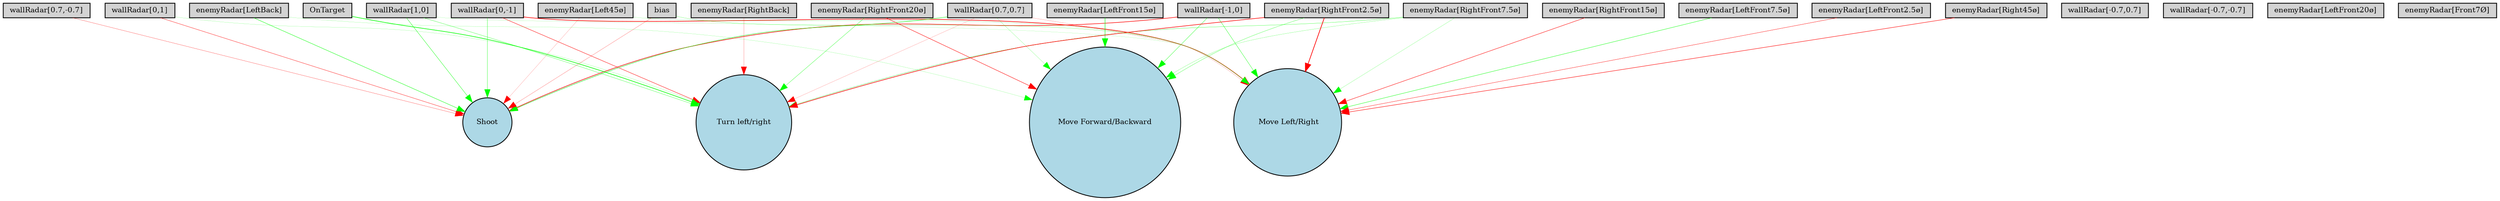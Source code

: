 digraph {
	node [fontsize=9 height=0.2 shape=circle width=0.2]
	"wallRadar[1,0]" [fillcolor=lightgray shape=box style=filled]
	"wallRadar[0,1]" [fillcolor=lightgray shape=box style=filled]
	"wallRadar[-1,0]" [fillcolor=lightgray shape=box style=filled]
	"wallRadar[0,-1]" [fillcolor=lightgray shape=box style=filled]
	"wallRadar[0.7,0.7]" [fillcolor=lightgray shape=box style=filled]
	"wallRadar[-0.7,0.7]" [fillcolor=lightgray shape=box style=filled]
	"wallRadar[-0.7,-0.7]" [fillcolor=lightgray shape=box style=filled]
	"wallRadar[0.7,-0.7]" [fillcolor=lightgray shape=box style=filled]
	"enemyRadar[RightBack]" [fillcolor=lightgray shape=box style=filled]
	"enemyRadar[LeftBack]" [fillcolor=lightgray shape=box style=filled]
	"enemyRadar[Right45ø]" [fillcolor=lightgray shape=box style=filled]
	"enemyRadar[Left45ø]" [fillcolor=lightgray shape=box style=filled]
	"enemyRadar[RightFront20ø]" [fillcolor=lightgray shape=box style=filled]
	"enemyRadar[LeftFront20ø]" [fillcolor=lightgray shape=box style=filled]
	"enemyRadar[RightFront15ø]" [fillcolor=lightgray shape=box style=filled]
	"enemyRadar[LeftFront15ø]" [fillcolor=lightgray shape=box style=filled]
	"enemyRadar[RightFront7.5ø]" [fillcolor=lightgray shape=box style=filled]
	"enemyRadar[LeftFront7.5ø]" [fillcolor=lightgray shape=box style=filled]
	"enemyRadar[RightFront2.5ø]" [fillcolor=lightgray shape=box style=filled]
	"enemyRadar[LeftFront2.5ø]" [fillcolor=lightgray shape=box style=filled]
	"enemyRadar[Front7Ø]" [fillcolor=lightgray shape=box style=filled]
	OnTarget [fillcolor=lightgray shape=box style=filled]
	bias [fillcolor=lightgray shape=box style=filled]
	Shoot [fillcolor=lightblue style=filled]
	"Move Forward/Backward" [fillcolor=lightblue style=filled]
	" Move Left/Right" [fillcolor=lightblue style=filled]
	"Turn left/right" [fillcolor=lightblue style=filled]
	"enemyRadar[LeftFront15ø]" -> "Move Forward/Backward" [color=green penwidth=0.5226687411009958 style=solid]
	"wallRadar[-1,0]" -> " Move Left/Right" [color=green penwidth=0.3514122880846944 style=solid]
	"enemyRadar[Left45ø]" -> Shoot [color=red penwidth=0.1296048864071042 style=solid]
	"wallRadar[-1,0]" -> Shoot [color=red penwidth=0.6434036354447566 style=solid]
	"enemyRadar[RightFront2.5ø]" -> " Move Left/Right" [color=red penwidth=0.7986812033004812 style=solid]
	"wallRadar[1,0]" -> " Move Left/Right" [color=green penwidth=0.10173545282457173 style=solid]
	"wallRadar[0.7,0.7]" -> " Move Left/Right" [color=red penwidth=0.14341468753821685 style=solid]
	"wallRadar[0.7,0.7]" -> "Turn left/right" [color=red penwidth=0.1325141250739915 style=solid]
	"wallRadar[0.7,-0.7]" -> Shoot [color=red penwidth=0.23622666373401452 style=solid]
	"enemyRadar[RightBack]" -> "Turn left/right" [color=red penwidth=0.18737446405855532 style=solid]
	"wallRadar[0,-1]" -> Shoot [color=green penwidth=0.3388160917999974 style=solid]
	bias -> " Move Left/Right" [color=green penwidth=0.1948623565121168 style=solid]
	"enemyRadar[Right45ø]" -> " Move Left/Right" [color=red penwidth=0.5091848502091205 style=solid]
	"enemyRadar[LeftBack]" -> Shoot [color=green penwidth=0.4270430272365425 style=solid]
	"enemyRadar[RightFront20ø]" -> "Move Forward/Backward" [color=red penwidth=0.4647019199822373 style=solid]
	"enemyRadar[RightFront7.5ø]" -> " Move Left/Right" [color=green penwidth=0.16368352865251312 style=solid]
	"enemyRadar[LeftFront7.5ø]" -> " Move Left/Right" [color=green penwidth=0.4037171372703505 style=solid]
	"enemyRadar[RightFront7.5ø]" -> "Move Forward/Backward" [color=green penwidth=0.17496227505198736 style=solid]
	"enemyRadar[LeftFront2.5ø]" -> " Move Left/Right" [color=red penwidth=0.37072555514781413 style=solid]
	"wallRadar[0,1]" -> Shoot [color=red penwidth=0.3602349435627801 style=solid]
	"enemyRadar[RightFront20ø]" -> "Turn left/right" [color=green penwidth=0.29793031709481177 style=solid]
	OnTarget -> "Turn left/right" [color=green penwidth=0.6974564002576562 style=solid]
	"enemyRadar[LeftBack]" -> "Move Forward/Backward" [color=green penwidth=0.12520200644371132 style=solid]
	"wallRadar[0.7,0.7]" -> Shoot [color=green penwidth=0.4365567763488969 style=solid]
	"wallRadar[0,1]" -> "Turn left/right" [color=green penwidth=0.12880894677932722 style=solid]
	"wallRadar[1,0]" -> "Turn left/right" [color=green penwidth=0.2739819362428696 style=solid]
	"wallRadar[0,-1]" -> " Move Left/Right" [color=red penwidth=0.714285354268181 style=solid]
	"enemyRadar[Left45ø]" -> " Move Left/Right" [color=green penwidth=0.12978093845507074 style=solid]
	"wallRadar[1,0]" -> Shoot [color=green penwidth=0.38503230752399087 style=solid]
	"enemyRadar[RightFront7.5ø]" -> "Turn left/right" [color=green penwidth=0.27005209264424546 style=solid]
	"enemyRadar[RightFront2.5ø]" -> "Turn left/right" [color=red penwidth=0.6627044486898918 style=solid]
	bias -> Shoot [color=red penwidth=0.19431740280259546 style=solid]
	"wallRadar[0,-1]" -> "Turn left/right" [color=red penwidth=0.4321864514846513 style=solid]
	"enemyRadar[RightFront15ø]" -> " Move Left/Right" [color=red penwidth=0.4561855197575043 style=solid]
	"enemyRadar[RightFront2.5ø]" -> "Move Forward/Backward" [color=green penwidth=0.260408713126711 style=solid]
	"wallRadar[0.7,0.7]" -> "Move Forward/Backward" [color=green penwidth=0.15427014715582005 style=solid]
	"wallRadar[-1,0]" -> "Move Forward/Backward" [color=green penwidth=0.33335599318281517 style=solid]
}
